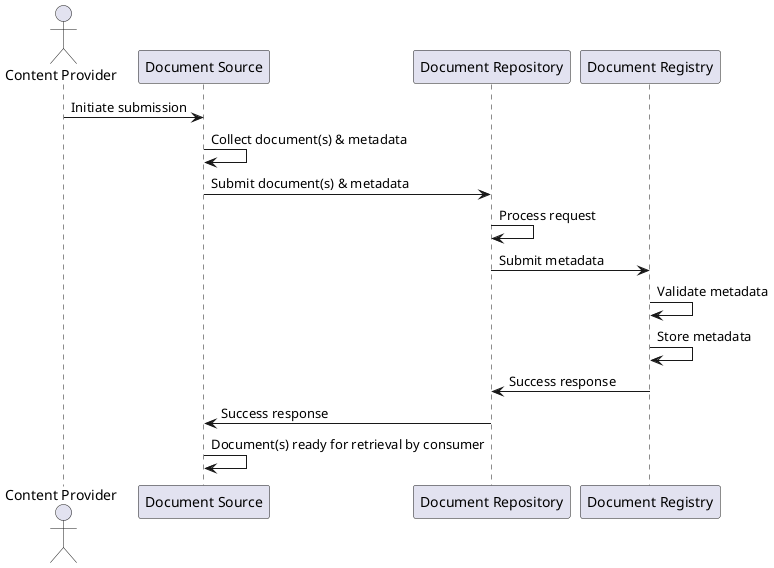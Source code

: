 @startuml
actor "Content Provider" as CS
participant "Document Source" as DS
participant "Document Repository" as DR
participant "Document Registry" as DReg

CS -> DS: Initiate submission
DS -> DS: Collect document(s) & metadata
DS -> DR: Submit document(s) & metadata
DR -> DR: Process request
DR -> DReg: Submit metadata
DReg -> DReg: Validate metadata
DReg -> DReg: Store metadata
DReg -> DR: Success response
DR -> DS: Success response
DS -> DS: Document(s) ready for retrieval by consumer
@enduml
